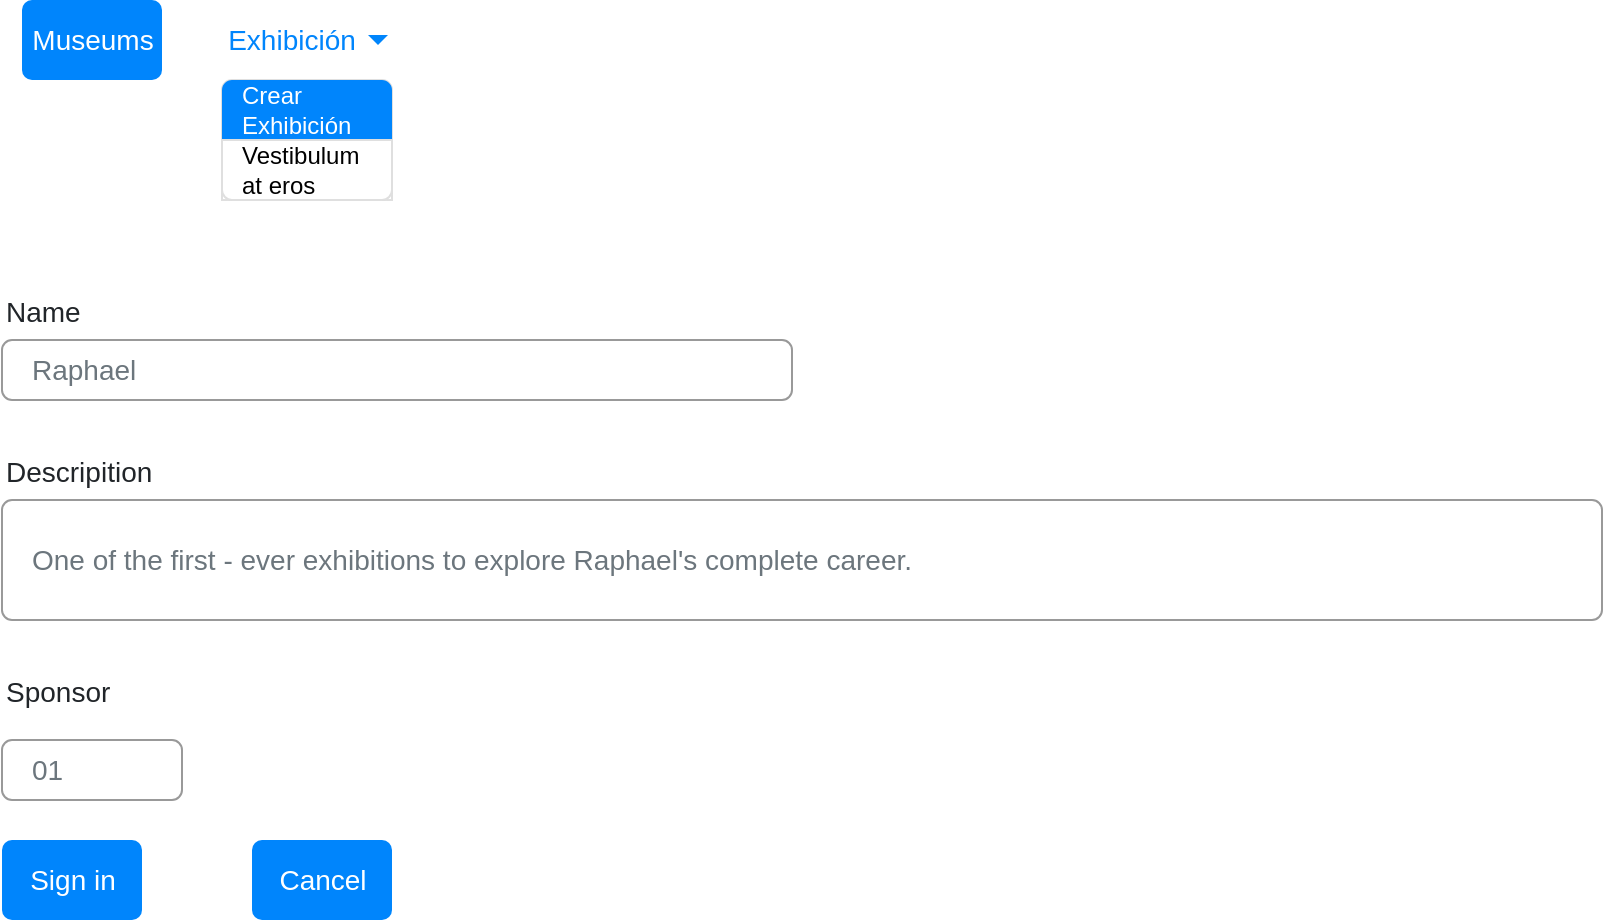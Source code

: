 <mxfile version="17.5.0" type="github">
  <diagram id="cs8R9iDombsIlkGdCLik" name="Page-1">
    <mxGraphModel dx="2052" dy="762" grid="1" gridSize="10" guides="1" tooltips="1" connect="1" arrows="1" fold="1" page="1" pageScale="1" pageWidth="827" pageHeight="1169" math="0" shadow="0">
      <root>
        <mxCell id="0" />
        <mxCell id="1" parent="0" />
        <mxCell id="H6eTwrk0VmKqa4Q4uRd7-1" value="Museums" style="html=1;shadow=0;dashed=0;shape=mxgraph.bootstrap.rrect;rSize=5;fillColor=#0085FC;strokeColor=none;fontSize=14;fontColor=#ffffff;sketch=0;" vertex="1" parent="1">
          <mxGeometry x="-70" y="40" width="70" height="40" as="geometry" />
        </mxCell>
        <mxCell id="H6eTwrk0VmKqa4Q4uRd7-2" value="Exhibición" style="strokeColor=none;fillColor=none;rSize=5;perimeter=none;whiteSpace=wrap;resizeWidth=1;align=center;spacing=20;fontSize=14;fontColor=#0085FC;spacingRight=10;" vertex="1" parent="1">
          <mxGeometry x="20" y="40" width="100" height="40" as="geometry" />
        </mxCell>
        <mxCell id="H6eTwrk0VmKqa4Q4uRd7-3" value="" style="shape=triangle;direction=south;fillColor=#0085FC;strokeColor=none;perimeter=none;sketch=0;" vertex="1" parent="H6eTwrk0VmKqa4Q4uRd7-2">
          <mxGeometry x="1" y="0.5" width="10" height="5" relative="1" as="geometry">
            <mxPoint x="-17" y="-2.5" as="offset" />
          </mxGeometry>
        </mxCell>
        <mxCell id="H6eTwrk0VmKqa4Q4uRd7-6" value="Name" style="fillColor=none;strokeColor=none;align=left;fontSize=14;fontColor=#212529;" vertex="1" parent="1">
          <mxGeometry x="-80" y="180" width="400" height="30" as="geometry" />
        </mxCell>
        <mxCell id="H6eTwrk0VmKqa4Q4uRd7-7" value="Raphael" style="html=1;shadow=0;dashed=0;shape=mxgraph.bootstrap.rrect;rSize=5;fillColor=none;strokeColor=#999999;align=left;spacing=15;fontSize=14;fontColor=#6C767D;" vertex="1" parent="1">
          <mxGeometry x="-80" y="210" width="395" height="30" as="geometry" />
        </mxCell>
        <mxCell id="H6eTwrk0VmKqa4Q4uRd7-10" value="Descripition" style="fillColor=none;strokeColor=none;align=left;fontSize=14;fontColor=#212529;" vertex="1" parent="1">
          <mxGeometry x="-80" y="260" width="390" height="30" as="geometry" />
        </mxCell>
        <mxCell id="H6eTwrk0VmKqa4Q4uRd7-11" value="One of the first - ever exhibitions to explore Raphael&#39;s complete career." style="html=1;shadow=0;dashed=0;shape=mxgraph.bootstrap.rrect;rSize=5;fillColor=none;strokeColor=#999999;align=left;spacing=15;fontSize=14;fontColor=#6C767D;" vertex="1" parent="1">
          <mxGeometry x="-80" y="290" width="800" height="60" as="geometry" />
        </mxCell>
        <mxCell id="H6eTwrk0VmKqa4Q4uRd7-14" value="Sponsor" style="fillColor=none;strokeColor=none;align=left;fontSize=14;fontColor=#212529;" vertex="1" parent="1">
          <mxGeometry x="-80" y="370" width="390" height="30" as="geometry" />
        </mxCell>
        <mxCell id="H6eTwrk0VmKqa4Q4uRd7-15" value="01&lt;span style=&quot;white-space: pre&quot;&gt;	&lt;/span&gt;" style="html=1;shadow=0;dashed=0;shape=mxgraph.bootstrap.rrect;rSize=5;fillColor=none;strokeColor=#999999;align=left;spacing=15;fontSize=14;fontColor=#6C767D;" vertex="1" parent="1">
          <mxGeometry x="-80" y="410" width="90" height="30" as="geometry" />
        </mxCell>
        <mxCell id="H6eTwrk0VmKqa4Q4uRd7-22" value="Sign in" style="html=1;shadow=0;dashed=0;shape=mxgraph.bootstrap.rrect;rSize=5;fillColor=#0085FC;strokeColor=none;align=center;fontSize=14;fontColor=#FFFFFF;" vertex="1" parent="1">
          <mxGeometry x="-80" y="460" width="70" height="40" as="geometry" />
        </mxCell>
        <mxCell id="H6eTwrk0VmKqa4Q4uRd7-23" value="" style="html=1;shadow=0;dashed=0;shape=mxgraph.bootstrap.rrect;rSize=5;strokeColor=#DFDFDF;html=1;whiteSpace=wrap;fillColor=#FFFFFF;fontColor=#000000;" vertex="1" parent="1">
          <mxGeometry x="30" y="80" width="85" height="60" as="geometry" />
        </mxCell>
        <mxCell id="H6eTwrk0VmKqa4Q4uRd7-24" value="Crear Exhibición" style="html=1;shadow=0;dashed=0;shape=mxgraph.bootstrap.topButton;rSize=5;strokeColor=none;fillColor=#0085FC;fontColor=#ffffff;perimeter=none;whiteSpace=wrap;resizeWidth=1;align=left;spacing=10;" vertex="1" parent="H6eTwrk0VmKqa4Q4uRd7-23">
          <mxGeometry width="85" height="30" relative="1" as="geometry" />
        </mxCell>
        <mxCell id="H6eTwrk0VmKqa4Q4uRd7-25" value="Dapibus ac facilisis in" style="strokeColor=inherit;fillColor=inherit;gradientColor=inherit;fontColor=inherit;html=1;shadow=0;dashed=0;perimeter=none;whiteSpace=wrap;resizeWidth=1;align=left;spacing=10;" vertex="1" parent="H6eTwrk0VmKqa4Q4uRd7-23">
          <mxGeometry width="85" height="30" relative="1" as="geometry">
            <mxPoint y="30" as="offset" />
          </mxGeometry>
        </mxCell>
        <mxCell id="H6eTwrk0VmKqa4Q4uRd7-28" value="Vestibulum at eros" style="strokeColor=inherit;fillColor=inherit;gradientColor=inherit;fontColor=inherit;html=1;shadow=0;dashed=0;shape=mxgraph.bootstrap.bottomButton;rSize=5;perimeter=none;whiteSpace=wrap;resizeWidth=1;resizeHeight=0;align=left;spacing=10;" vertex="1" parent="H6eTwrk0VmKqa4Q4uRd7-23">
          <mxGeometry y="1" width="85" height="30" relative="1" as="geometry">
            <mxPoint y="-30" as="offset" />
          </mxGeometry>
        </mxCell>
        <mxCell id="H6eTwrk0VmKqa4Q4uRd7-31" value="Cancel" style="html=1;shadow=0;dashed=0;shape=mxgraph.bootstrap.rrect;rSize=5;fillColor=#0085FC;strokeColor=none;align=center;fontSize=14;fontColor=#FFFFFF;" vertex="1" parent="1">
          <mxGeometry x="45" y="460" width="70" height="40" as="geometry" />
        </mxCell>
      </root>
    </mxGraphModel>
  </diagram>
</mxfile>
